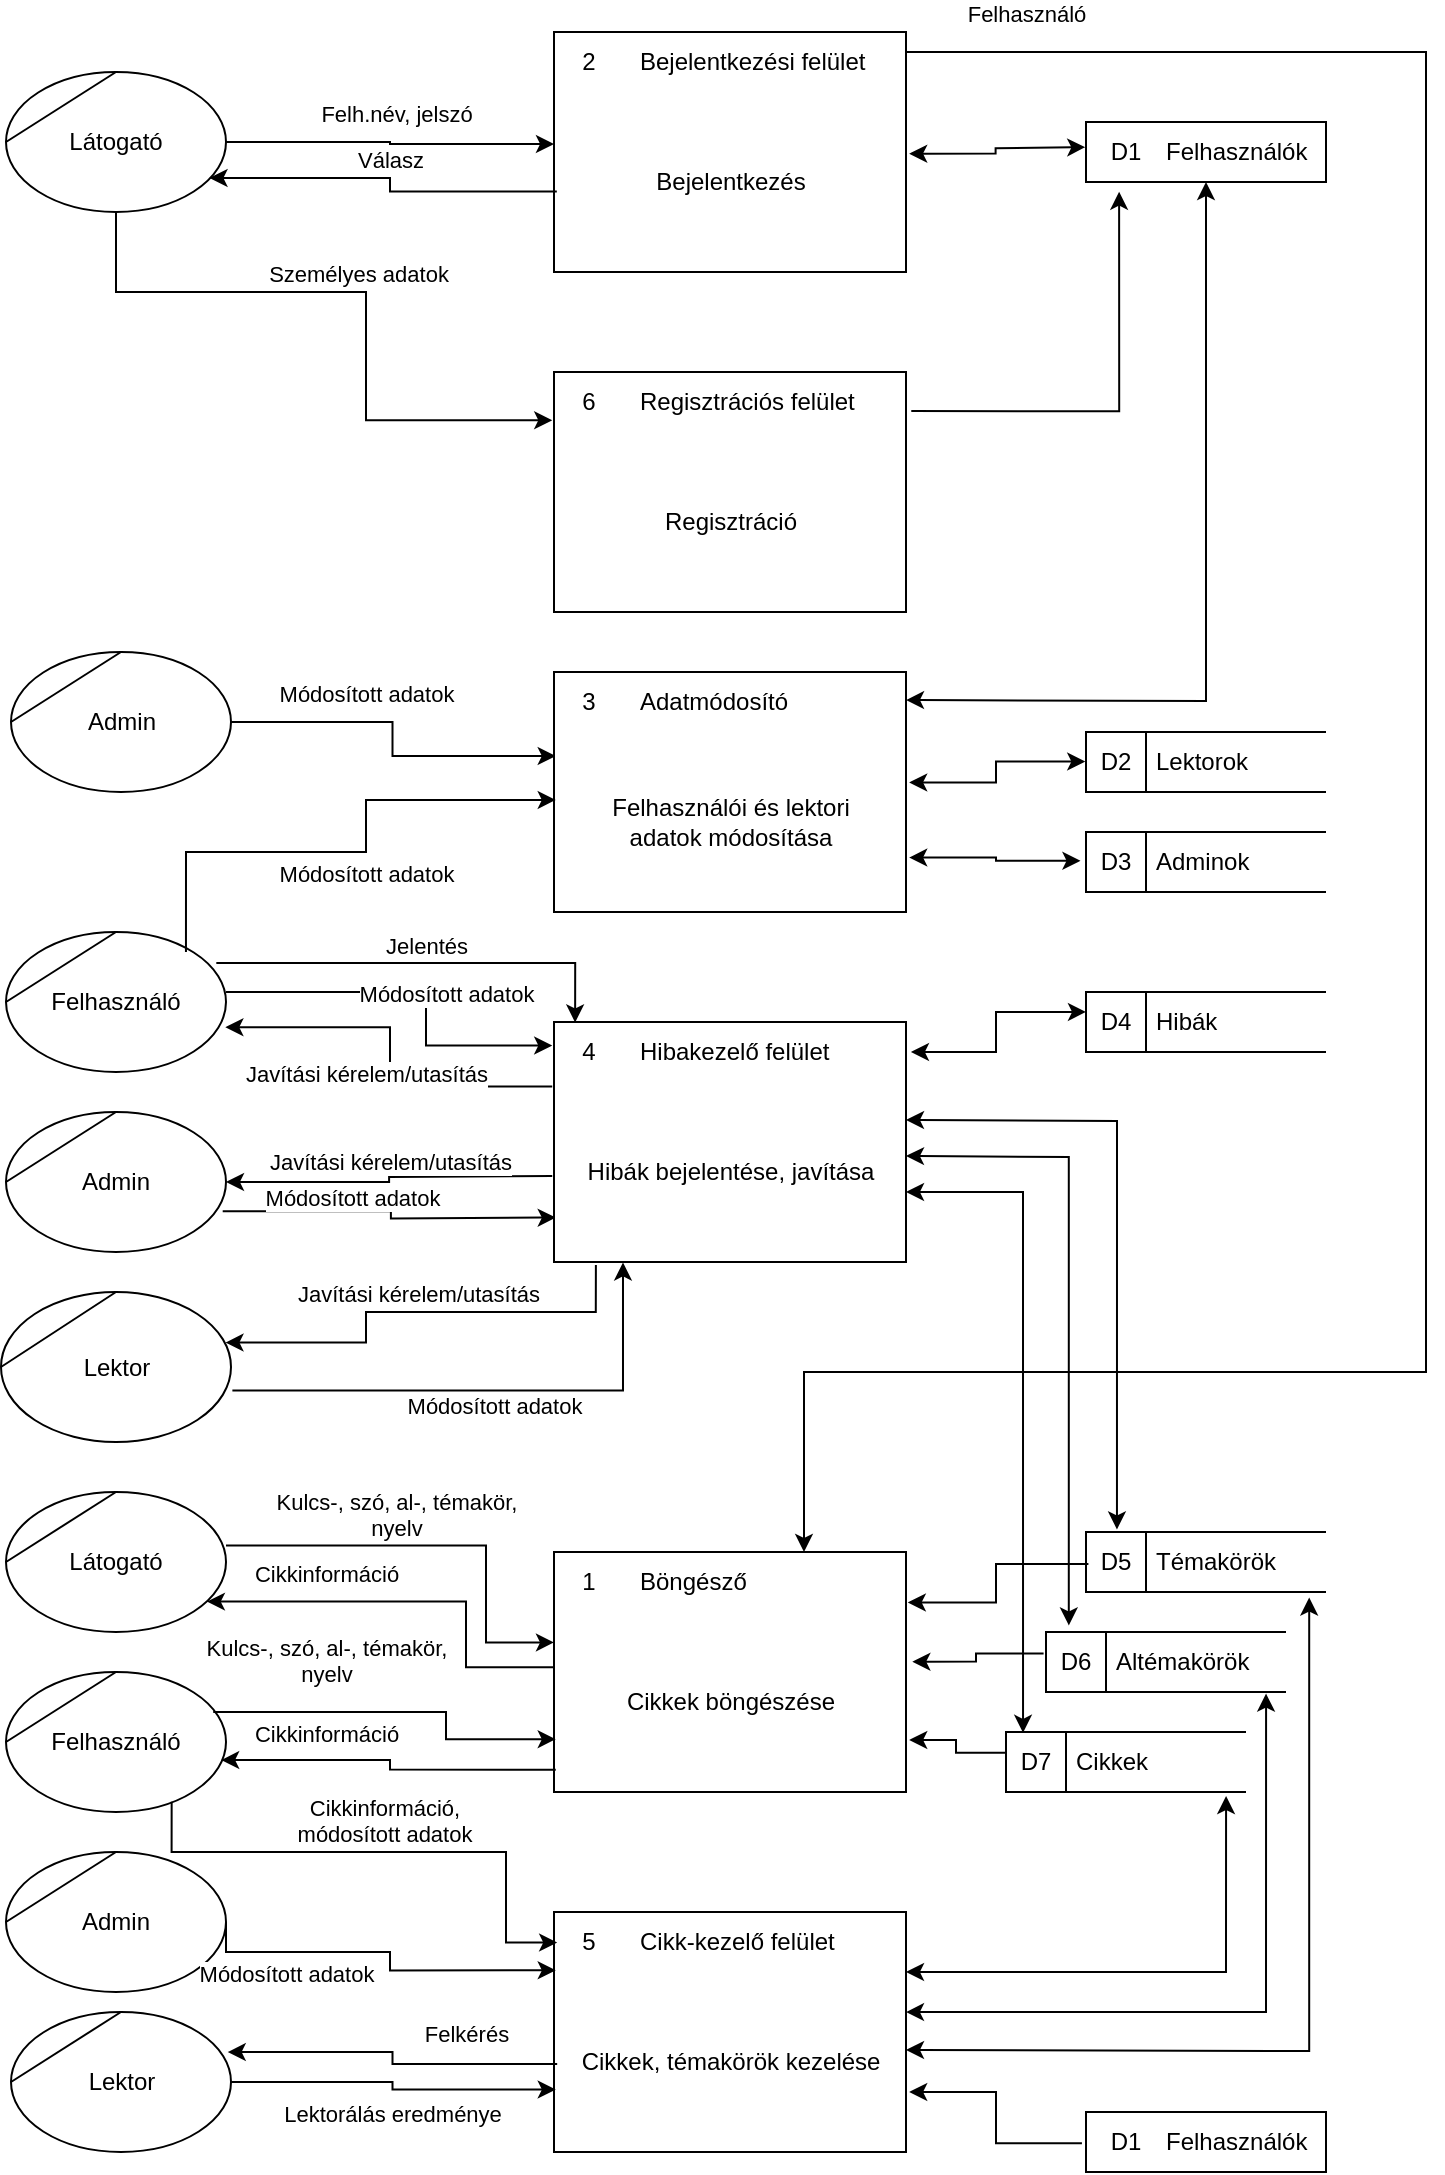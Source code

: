 <mxfile version="20.8.20" type="device"><diagram name="Page-1" id="jzvVOoYqFO0g2pfNJ2Cv"><mxGraphModel dx="1235" dy="669" grid="1" gridSize="10" guides="1" tooltips="1" connect="1" arrows="1" fold="1" page="1" pageScale="1" pageWidth="827" pageHeight="1169" math="0" shadow="0"><root><mxCell id="0"/><mxCell id="1" parent="0"/><mxCell id="0xVu2F42CmtTnbVJ7FAn-28" value="Bejelentkezés" style="html=1;dashed=0;whitespace=wrap;shape=mxgraph.dfd.process;align=center;container=1;collapsible=0;spacingTop=30;" parent="1" vertex="1"><mxGeometry x="334" y="40" width="176" height="120" as="geometry"/></mxCell><mxCell id="0xVu2F42CmtTnbVJ7FAn-29" value="2" style="text;html=1;strokeColor=none;fillColor=none;align=center;verticalAlign=middle;whiteSpace=wrap;rounded=0;movable=0;resizable=0;rotatable=0;cloneable=0;deletable=0;connectable=0;allowArrows=0;pointerEvents=1;" parent="0xVu2F42CmtTnbVJ7FAn-28" vertex="1"><mxGeometry width="35" height="30" as="geometry"/></mxCell><mxCell id="0xVu2F42CmtTnbVJ7FAn-30" value="Bejelentkezési felület" style="text;html=1;strokeColor=none;fillColor=none;align=left;verticalAlign=middle;whiteSpace=wrap;rounded=0;movable=0;resizable=0;connectable=0;allowArrows=0;rotatable=0;cloneable=0;deletable=0;spacingLeft=6;autosize=1;resizeWidth=0;" parent="0xVu2F42CmtTnbVJ7FAn-28" vertex="1"><mxGeometry x="35" width="140" height="30" as="geometry"/></mxCell><mxCell id="0xVu2F42CmtTnbVJ7FAn-31" value="Felh.név, jelszó" style="endArrow=classic;html=1;rounded=0;verticalAlign=bottom;edgeStyle=orthogonalEdgeStyle;exitX=1;exitY=0.5;exitDx=0;exitDy=0;entryX=0;entryY=0.467;entryDx=0;entryDy=0;entryPerimeter=0;" parent="1" source="0xVu2F42CmtTnbVJ7FAn-78" target="0xVu2F42CmtTnbVJ7FAn-28" edge="1"><mxGeometry x="0.054" y="6" width="50" height="50" relative="1" as="geometry"><mxPoint x="200" y="89.5" as="sourcePoint"/><mxPoint x="320" y="89.5" as="targetPoint"/><mxPoint x="-1" as="offset"/></mxGeometry></mxCell><mxCell id="0xVu2F42CmtTnbVJ7FAn-32" value="Kulcs-, szó, al-, témakör, &lt;br&gt;nyelv" style="endArrow=classic;html=1;rounded=0;verticalAlign=bottom;edgeStyle=orthogonalEdgeStyle;entryX=0;entryY=0.377;entryDx=0;entryDy=0;entryPerimeter=0;exitX=1;exitY=0.383;exitDx=0;exitDy=0;exitPerimeter=0;" parent="1" source="0xVu2F42CmtTnbVJ7FAn-64" target="0xVu2F42CmtTnbVJ7FAn-61" edge="1"><mxGeometry x="-0.228" y="-3" width="50" height="50" relative="1" as="geometry"><mxPoint x="190" y="814.5" as="sourcePoint"/><mxPoint x="310" y="814.5" as="targetPoint"/><Array as="points"><mxPoint x="300" y="797"/><mxPoint x="300" y="845"/></Array><mxPoint x="3" y="-3" as="offset"/></mxGeometry></mxCell><mxCell id="0xVu2F42CmtTnbVJ7FAn-33" value="Cikkinformáció" style="endArrow=classic;html=1;rounded=0;verticalAlign=bottom;entryX=0.913;entryY=0.783;entryDx=0;entryDy=0;edgeStyle=orthogonalEdgeStyle;exitX=0.005;exitY=0.48;exitDx=0;exitDy=0;exitPerimeter=0;entryPerimeter=0;" parent="1" source="0xVu2F42CmtTnbVJ7FAn-61" target="0xVu2F42CmtTnbVJ7FAn-64" edge="1"><mxGeometry x="0.425" y="-5" width="50" height="50" relative="1" as="geometry"><mxPoint x="320" y="890" as="sourcePoint"/><mxPoint x="200" y="890" as="targetPoint"/><Array as="points"><mxPoint x="290" y="858"/><mxPoint x="290" y="825"/></Array><mxPoint as="offset"/></mxGeometry></mxCell><mxCell id="0xVu2F42CmtTnbVJ7FAn-43" value="Módosított adatok" style="endArrow=classic;html=1;rounded=0;verticalAlign=bottom;edgeStyle=orthogonalEdgeStyle;exitX=1;exitY=0.5;exitDx=0;exitDy=0;entryX=0.005;entryY=0.35;entryDx=0;entryDy=0;entryPerimeter=0;" parent="1" source="0xVu2F42CmtTnbVJ7FAn-93" target="0xVu2F42CmtTnbVJ7FAn-85" edge="1"><mxGeometry x="-0.247" y="5" width="50" height="50" relative="1" as="geometry"><mxPoint x="200" y="399.5" as="sourcePoint"/><mxPoint x="320" y="399.5" as="targetPoint"/><mxPoint as="offset"/></mxGeometry></mxCell><mxCell id="0xVu2F42CmtTnbVJ7FAn-50" value="Cikkek, témakörök kezelése" style="html=1;dashed=0;whitespace=wrap;shape=mxgraph.dfd.process;align=center;container=1;collapsible=0;spacingTop=30;" parent="1" vertex="1"><mxGeometry x="334" y="980" width="176" height="120" as="geometry"/></mxCell><mxCell id="0xVu2F42CmtTnbVJ7FAn-51" value="5" style="text;html=1;strokeColor=none;fillColor=none;align=center;verticalAlign=middle;whiteSpace=wrap;rounded=0;movable=0;resizable=0;rotatable=0;cloneable=0;deletable=0;connectable=0;allowArrows=0;pointerEvents=1;" parent="0xVu2F42CmtTnbVJ7FAn-50" vertex="1"><mxGeometry width="35" height="30" as="geometry"/></mxCell><mxCell id="0xVu2F42CmtTnbVJ7FAn-52" value="Cikk-kezelő felület" style="text;html=1;strokeColor=none;fillColor=none;align=left;verticalAlign=middle;whiteSpace=wrap;rounded=0;movable=0;resizable=0;connectable=0;allowArrows=0;rotatable=0;cloneable=0;deletable=0;spacingLeft=6;autosize=1;resizeWidth=0;" parent="0xVu2F42CmtTnbVJ7FAn-50" vertex="1"><mxGeometry x="35" width="120" height="30" as="geometry"/></mxCell><mxCell id="0xVu2F42CmtTnbVJ7FAn-53" value="Jelentés" style="endArrow=classic;html=1;rounded=0;verticalAlign=bottom;exitX=0.956;exitY=0.222;exitDx=0;exitDy=0;edgeStyle=orthogonalEdgeStyle;entryX=0.06;entryY=0.002;entryDx=0;entryDy=0;entryPerimeter=0;exitPerimeter=0;" parent="1" source="0xVu2F42CmtTnbVJ7FAn-100" target="aw3XUboLDn4SOBEgIjJM-1" edge="1"><mxGeometry width="50" height="50" relative="1" as="geometry"><mxPoint x="190" y="554.5" as="sourcePoint"/><mxPoint x="331.536" y="554.4" as="targetPoint"/></mxGeometry></mxCell><mxCell id="0xVu2F42CmtTnbVJ7FAn-57" value="Lektorálás eredménye" style="endArrow=classic;html=1;rounded=0;verticalAlign=bottom;edgeStyle=orthogonalEdgeStyle;entryX=0.005;entryY=0.74;entryDx=0;entryDy=0;entryPerimeter=0;exitX=1;exitY=0.5;exitDx=0;exitDy=0;" parent="1" source="0xVu2F42CmtTnbVJ7FAn-126" target="0xVu2F42CmtTnbVJ7FAn-50" edge="1"><mxGeometry x="0.018" y="-21" width="50" height="50" relative="1" as="geometry"><mxPoint x="170.775" y="1034.8" as="sourcePoint"/><mxPoint x="310" y="1090" as="targetPoint"/><mxPoint as="offset"/></mxGeometry></mxCell><mxCell id="0xVu2F42CmtTnbVJ7FAn-58" value="Felkérés" style="endArrow=classic;html=1;rounded=0;verticalAlign=bottom;entryX=0.985;entryY=0.286;entryDx=0;entryDy=0;exitX=0.009;exitY=0.633;exitDx=0;exitDy=0;exitPerimeter=0;edgeStyle=orthogonalEdgeStyle;entryPerimeter=0;" parent="1" source="0xVu2F42CmtTnbVJ7FAn-50" target="0xVu2F42CmtTnbVJ7FAn-126" edge="1"><mxGeometry x="-0.466" y="-6" width="50" height="50" relative="1" as="geometry"><mxPoint x="310" y="1054.5" as="sourcePoint"/><mxPoint x="172.5" y="1025" as="targetPoint"/><mxPoint as="offset"/></mxGeometry></mxCell><mxCell id="0xVu2F42CmtTnbVJ7FAn-61" value="Cikkek böngészése" style="html=1;dashed=0;whitespace=wrap;shape=mxgraph.dfd.process2;align=center;container=1;collapsible=0;spacingTop=30;" parent="1" vertex="1"><mxGeometry x="334" y="800" width="176" height="120" as="geometry"/></mxCell><mxCell id="0xVu2F42CmtTnbVJ7FAn-62" value="1" style="text;html=1;strokeColor=none;fillColor=none;align=center;verticalAlign=middle;whiteSpace=wrap;rounded=0;connectable=0;allowArrows=0;editable=1;movable=0;resizable=0;rotatable=0;deletable=0;locked=0;cloneable=0;" parent="0xVu2F42CmtTnbVJ7FAn-61" vertex="1"><mxGeometry width="35" height="30" as="geometry"/></mxCell><mxCell id="0xVu2F42CmtTnbVJ7FAn-63" value="Böngésző&amp;nbsp;" style="text;strokeColor=none;fillColor=none;align=left;verticalAlign=middle;whiteSpace=wrap;rounded=0;autosize=1;connectable=0;allowArrows=0;movable=0;resizable=0;rotatable=0;deletable=0;cloneable=0;spacingLeft=6;fontStyle=0;html=1;" parent="0xVu2F42CmtTnbVJ7FAn-61" vertex="1"><mxGeometry x="35" width="80" height="30" as="geometry"/></mxCell><mxCell id="0xVu2F42CmtTnbVJ7FAn-64" value="Látogató" style="shape=stencil(tZRtjoMgEIZPw98GJR6gYXfvQe10nZQCAbYft99RNKlW7GajiTGZeeXhnZGBCRka5YCVvGHig5VlwTm9Kb5NYhUc1DElr8qjOmhISojenuGGx9gz0DTgMbaq+GR8T9+0j5C1NYYgaE0YKU86wRQaWsvvCdZv/xhFjvgXiOB7kynLyq+/Y3fVNuBiI79j7OB+db/rgceOi61+3Grg4v9YISmTO9xCHlR9/vb2xxxnzYDW6AK8OfLTeZzO66ynzM5CnqyHBUsn1DqN9UITnWoH/kUY5Iu9PtVUzRY1jx4IGk22K9UioSs+44+uvFxl3bKX1nTZdE12iV8=);whiteSpace=wrap;html=1;" parent="1" vertex="1"><mxGeometry x="60" y="770" width="110" height="70" as="geometry"/></mxCell><mxCell id="0xVu2F42CmtTnbVJ7FAn-65" value="Felhasználó" style="shape=stencil(tZRtjoMgEIZPw98GJR6gYXfvQe10nZQCAbYft99RNKlW7GajiTGZeeXhnZGBCRka5YCVvGHig5VlwTm9Kb5NYhUc1DElr8qjOmhISojenuGGx9gz0DTgMbaq+GR8T9+0j5C1NYYgaE0YKU86wRQaWsvvCdZv/xhFjvgXiOB7kynLyq+/Y3fVNuBiI79j7OB+db/rgceOi61+3Grg4v9YISmTO9xCHlR9/vb2xxxnzYDW6AK8OfLTeZzO66ynzM5CnqyHBUsn1DqN9UITnWoH/kUY5Iu9PtVUzRY1jx4IGk22K9UioSs+44+uvFxl3bKX1nTZdE12iV8=);whiteSpace=wrap;html=1;" parent="1" vertex="1"><mxGeometry x="60" y="860" width="110" height="70" as="geometry"/></mxCell><mxCell id="0xVu2F42CmtTnbVJ7FAn-78" value="Látogató" style="shape=stencil(tZRtjoMgEIZPw98GJR6gYXfvQe10nZQCAbYft99RNKlW7GajiTGZeeXhnZGBCRka5YCVvGHig5VlwTm9Kb5NYhUc1DElr8qjOmhISojenuGGx9gz0DTgMbaq+GR8T9+0j5C1NYYgaE0YKU86wRQaWsvvCdZv/xhFjvgXiOB7kynLyq+/Y3fVNuBiI79j7OB+db/rgceOi61+3Grg4v9YISmTO9xCHlR9/vb2xxxnzYDW6AK8OfLTeZzO66ynzM5CnqyHBUsn1DqN9UITnWoH/kUY5Iu9PtVUzRY1jx4IGk22K9UioSs+44+uvFxl3bKX1nTZdE12iV8=);whiteSpace=wrap;html=1;" parent="1" vertex="1"><mxGeometry x="60" y="60" width="110" height="70" as="geometry"/></mxCell><mxCell id="0xVu2F42CmtTnbVJ7FAn-85" value="Felhasználói és lektori&lt;br style=&quot;border-color: var(--border-color);&quot;&gt;adatok módosítása" style="html=1;dashed=0;whitespace=wrap;shape=mxgraph.dfd.process2;align=center;container=1;collapsible=0;spacingTop=30;" parent="1" vertex="1"><mxGeometry x="334" y="360" width="176" height="120" as="geometry"/></mxCell><mxCell id="0xVu2F42CmtTnbVJ7FAn-86" value="3" style="text;html=1;strokeColor=none;fillColor=none;align=center;verticalAlign=middle;whiteSpace=wrap;rounded=0;connectable=0;allowArrows=0;editable=1;movable=0;resizable=0;rotatable=0;deletable=0;locked=0;cloneable=0;" parent="0xVu2F42CmtTnbVJ7FAn-85" vertex="1"><mxGeometry width="35" height="30" as="geometry"/></mxCell><mxCell id="0xVu2F42CmtTnbVJ7FAn-87" value="Adatmódosító&amp;nbsp;" style="text;strokeColor=none;fillColor=none;align=left;verticalAlign=middle;whiteSpace=wrap;rounded=0;autosize=1;connectable=0;allowArrows=0;movable=0;resizable=0;rotatable=0;deletable=0;cloneable=0;spacingLeft=6;fontStyle=0;html=1;" parent="0xVu2F42CmtTnbVJ7FAn-85" vertex="1"><mxGeometry x="35" width="100" height="30" as="geometry"/></mxCell><mxCell id="0xVu2F42CmtTnbVJ7FAn-93" value="Admin" style="shape=stencil(tZRtjoMgEIZPw98GJR6gYXfvQe10nZQCAbYft99RNKlW7GajiTGZeeXhnZGBCRka5YCVvGHig5VlwTm9Kb5NYhUc1DElr8qjOmhISojenuGGx9gz0DTgMbaq+GR8T9+0j5C1NYYgaE0YKU86wRQaWsvvCdZv/xhFjvgXiOB7kynLyq+/Y3fVNuBiI79j7OB+db/rgceOi61+3Grg4v9YISmTO9xCHlR9/vb2xxxnzYDW6AK8OfLTeZzO66ynzM5CnqyHBUsn1DqN9UITnWoH/kUY5Iu9PtVUzRY1jx4IGk22K9UioSs+44+uvFxl3bKX1nTZdE12iV8=);whiteSpace=wrap;html=1;" parent="1" vertex="1"><mxGeometry x="62.5" y="350" width="110" height="70" as="geometry"/></mxCell><mxCell id="0xVu2F42CmtTnbVJ7FAn-98" value="Hibák" style="html=1;dashed=0;whitespace=wrap;shape=mxgraph.dfd.dataStoreID;align=left;spacingLeft=33;container=1;collapsible=0;autosize=0;" parent="1" vertex="1"><mxGeometry x="600" y="520" width="120" height="30" as="geometry"/></mxCell><mxCell id="0xVu2F42CmtTnbVJ7FAn-99" value="D4" style="text;html=1;strokeColor=none;fillColor=none;align=center;verticalAlign=middle;whiteSpace=wrap;rounded=0;movable=0;resizable=0;rotatable=0;cloneable=0;deletable=0;allowArrows=0;connectable=0;" parent="0xVu2F42CmtTnbVJ7FAn-98" vertex="1"><mxGeometry width="30" height="30" as="geometry"/></mxCell><mxCell id="0xVu2F42CmtTnbVJ7FAn-100" value="Felhasználó" style="shape=stencil(tZRtjoMgEIZPw98GJR6gYXfvQe10nZQCAbYft99RNKlW7GajiTGZeeXhnZGBCRka5YCVvGHig5VlwTm9Kb5NYhUc1DElr8qjOmhISojenuGGx9gz0DTgMbaq+GR8T9+0j5C1NYYgaE0YKU86wRQaWsvvCdZv/xhFjvgXiOB7kynLyq+/Y3fVNuBiI79j7OB+db/rgceOi61+3Grg4v9YISmTO9xCHlR9/vb2xxxnzYDW6AK8OfLTeZzO66ynzM5CnqyHBUsn1DqN9UITnWoH/kUY5Iu9PtVUzRY1jx4IGk22K9UioSs+44+uvFxl3bKX1nTZdE12iV8=);whiteSpace=wrap;html=1;" parent="1" vertex="1"><mxGeometry x="60" y="490" width="110" height="70" as="geometry"/></mxCell><mxCell id="0xVu2F42CmtTnbVJ7FAn-101" value="Admin" style="shape=stencil(tZRtjoMgEIZPw98GJR6gYXfvQe10nZQCAbYft99RNKlW7GajiTGZeeXhnZGBCRka5YCVvGHig5VlwTm9Kb5NYhUc1DElr8qjOmhISojenuGGx9gz0DTgMbaq+GR8T9+0j5C1NYYgaE0YKU86wRQaWsvvCdZv/xhFjvgXiOB7kynLyq+/Y3fVNuBiI79j7OB+db/rgceOi61+3Grg4v9YISmTO9xCHlR9/vb2xxxnzYDW6AK8OfLTeZzO66ynzM5CnqyHBUsn1DqN9UITnWoH/kUY5Iu9PtVUzRY1jx4IGk22K9UioSs+44+uvFxl3bKX1nTZdE12iV8=);whiteSpace=wrap;html=1;" parent="1" vertex="1"><mxGeometry x="60" y="580" width="110" height="70" as="geometry"/></mxCell><mxCell id="0xVu2F42CmtTnbVJ7FAn-102" value="Cikkinformáció,&lt;br&gt;módosított adatok" style="endArrow=classic;html=1;rounded=0;verticalAlign=bottom;exitX=0.753;exitY=0.926;exitDx=0;exitDy=0;exitPerimeter=0;entryX=0.009;entryY=0.127;entryDx=0;entryDy=0;entryPerimeter=0;edgeStyle=orthogonalEdgeStyle;" parent="1" source="0xVu2F42CmtTnbVJ7FAn-65" target="0xVu2F42CmtTnbVJ7FAn-50" edge="1"><mxGeometry width="50" height="50" relative="1" as="geometry"><mxPoint x="160" y="970" as="sourcePoint"/><mxPoint x="280" y="970" as="targetPoint"/><Array as="points"><mxPoint x="143" y="950"/><mxPoint x="310" y="950"/><mxPoint x="310" y="995"/></Array></mxGeometry></mxCell><mxCell id="0xVu2F42CmtTnbVJ7FAn-104" value="Kulcs-, szó, al-, témakör,&lt;br style=&quot;border-color: var(--border-color);&quot;&gt;nyelv" style="endArrow=classic;html=1;rounded=0;verticalAlign=bottom;edgeStyle=orthogonalEdgeStyle;exitX=0.942;exitY=0.286;exitDx=0;exitDy=0;exitPerimeter=0;entryX=0.005;entryY=0.78;entryDx=0;entryDy=0;entryPerimeter=0;" parent="1" source="0xVu2F42CmtTnbVJ7FAn-65" target="0xVu2F42CmtTnbVJ7FAn-61" edge="1"><mxGeometry x="-0.39" y="10" width="50" height="50" relative="1" as="geometry"><mxPoint x="200" y="894.5" as="sourcePoint"/><mxPoint x="320" y="894.5" as="targetPoint"/><Array as="points"><mxPoint x="280" y="880"/><mxPoint x="280" y="894"/></Array><mxPoint as="offset"/></mxGeometry></mxCell><mxCell id="0xVu2F42CmtTnbVJ7FAn-105" value="Cikkinformáció" style="endArrow=classic;html=1;rounded=0;verticalAlign=bottom;entryX=0.978;entryY=0.629;entryDx=0;entryDy=0;entryPerimeter=0;exitX=0.005;exitY=0.907;exitDx=0;exitDy=0;exitPerimeter=0;edgeStyle=orthogonalEdgeStyle;" parent="1" source="0xVu2F42CmtTnbVJ7FAn-61" target="0xVu2F42CmtTnbVJ7FAn-65" edge="1"><mxGeometry x="0.391" y="-4" width="50" height="50" relative="1" as="geometry"><mxPoint x="330" y="910" as="sourcePoint"/><mxPoint x="430" y="910" as="targetPoint"/><mxPoint as="offset"/></mxGeometry></mxCell><mxCell id="0xVu2F42CmtTnbVJ7FAn-109" value="Módosított adatok" style="endArrow=classic;html=1;rounded=0;verticalAlign=bottom;edgeStyle=orthogonalEdgeStyle;entryX=0.005;entryY=0.533;entryDx=0;entryDy=0;entryPerimeter=0;exitX=0.818;exitY=0.143;exitDx=0;exitDy=0;exitPerimeter=0;" parent="1" source="0xVu2F42CmtTnbVJ7FAn-100" target="0xVu2F42CmtTnbVJ7FAn-85" edge="1"><mxGeometry x="0.073" y="-20" width="50" height="50" relative="1" as="geometry"><mxPoint x="170" y="460" as="sourcePoint"/><mxPoint x="290" y="460" as="targetPoint"/><Array as="points"><mxPoint x="150" y="450"/><mxPoint x="240" y="450"/><mxPoint x="240" y="424"/></Array><mxPoint x="-20" y="20" as="offset"/></mxGeometry></mxCell><mxCell id="0xVu2F42CmtTnbVJ7FAn-115" value="" style="endArrow=classic;startArrow=classic;html=1;rounded=0;verticalAlign=bottom;edgeStyle=orthogonalEdgeStyle;exitX=1.009;exitY=0.507;exitDx=0;exitDy=0;exitPerimeter=0;entryX=-0.003;entryY=0.42;entryDx=0;entryDy=0;entryPerimeter=0;" parent="1" source="0xVu2F42CmtTnbVJ7FAn-28" edge="1"><mxGeometry width="50" height="50" relative="1" as="geometry"><mxPoint x="510" y="50" as="sourcePoint"/><mxPoint x="599.64" y="97.6" as="targetPoint"/></mxGeometry></mxCell><mxCell id="0xVu2F42CmtTnbVJ7FAn-116" value="" style="endArrow=classic;startArrow=classic;html=1;rounded=0;verticalAlign=bottom;edgeStyle=orthogonalEdgeStyle;" parent="1" edge="1" target="pTpe7Yoew8nTrOXJ9f8U-1"><mxGeometry width="50" height="50" relative="1" as="geometry"><mxPoint x="510" y="374.01" as="sourcePoint"/><mxPoint x="584.76" y="210" as="targetPoint"/></mxGeometry></mxCell><mxCell id="0xVu2F42CmtTnbVJ7FAn-118" value="Adminok" style="html=1;dashed=0;whitespace=wrap;shape=mxgraph.dfd.dataStoreID;align=left;spacingLeft=33;container=1;collapsible=0;autosize=0;" parent="1" vertex="1"><mxGeometry x="600" y="440" width="120" height="30" as="geometry"/></mxCell><mxCell id="0xVu2F42CmtTnbVJ7FAn-119" value="D3" style="text;html=1;strokeColor=none;fillColor=none;align=center;verticalAlign=middle;whiteSpace=wrap;rounded=0;movable=0;resizable=0;rotatable=0;cloneable=0;deletable=0;allowArrows=0;connectable=0;" parent="0xVu2F42CmtTnbVJ7FAn-118" vertex="1"><mxGeometry width="30" height="30" as="geometry"/></mxCell><mxCell id="0xVu2F42CmtTnbVJ7FAn-120" value="" style="endArrow=classic;startArrow=classic;html=1;rounded=0;verticalAlign=bottom;edgeStyle=orthogonalEdgeStyle;entryX=-0.023;entryY=0.48;entryDx=0;entryDy=0;entryPerimeter=0;exitX=1.009;exitY=0.773;exitDx=0;exitDy=0;exitPerimeter=0;" parent="1" source="0xVu2F42CmtTnbVJ7FAn-85" target="0xVu2F42CmtTnbVJ7FAn-118" edge="1"><mxGeometry y="10" width="50" height="50" relative="1" as="geometry"><mxPoint x="510" y="490" as="sourcePoint"/><mxPoint x="630" y="490" as="targetPoint"/><mxPoint as="offset"/></mxGeometry></mxCell><mxCell id="0xVu2F42CmtTnbVJ7FAn-123" value="" style="endArrow=classic;startArrow=classic;html=1;rounded=0;verticalAlign=bottom;edgeStyle=orthogonalEdgeStyle;exitX=1.014;exitY=0.125;exitDx=0;exitDy=0;exitPerimeter=0;entryX=0;entryY=0.333;entryDx=0;entryDy=0;entryPerimeter=0;" parent="1" source="aw3XUboLDn4SOBEgIjJM-1" target="0xVu2F42CmtTnbVJ7FAn-98" edge="1"><mxGeometry width="50" height="50" relative="1" as="geometry"><mxPoint x="512.464" y="596.04" as="sourcePoint"/><mxPoint x="660" y="550" as="targetPoint"/></mxGeometry></mxCell><mxCell id="0xVu2F42CmtTnbVJ7FAn-126" value="Lektor" style="shape=stencil(tZRtjoMgEIZPw98GJR6gYXfvQe10nZQCAbYft99RNKlW7GajiTGZeeXhnZGBCRka5YCVvGHig5VlwTm9Kb5NYhUc1DElr8qjOmhISojenuGGx9gz0DTgMbaq+GR8T9+0j5C1NYYgaE0YKU86wRQaWsvvCdZv/xhFjvgXiOB7kynLyq+/Y3fVNuBiI79j7OB+db/rgceOi61+3Grg4v9YISmTO9xCHlR9/vb2xxxnzYDW6AK8OfLTeZzO66ynzM5CnqyHBUsn1DqN9UITnWoH/kUY5Iu9PtVUzRY1jx4IGk22K9UioSs+44+uvFxl3bKX1nTZdE12iV8=);whiteSpace=wrap;html=1;" parent="1" vertex="1"><mxGeometry x="62.5" y="1030" width="110" height="70" as="geometry"/></mxCell><mxCell id="0xVu2F42CmtTnbVJ7FAn-127" value="Lektorok" style="html=1;dashed=0;whitespace=wrap;shape=mxgraph.dfd.dataStoreID;align=left;spacingLeft=33;container=1;collapsible=0;autosize=0;" parent="1" vertex="1"><mxGeometry x="600" y="390" width="120" height="30" as="geometry"/></mxCell><mxCell id="0xVu2F42CmtTnbVJ7FAn-128" value="D2" style="text;html=1;strokeColor=none;fillColor=none;align=center;verticalAlign=middle;whiteSpace=wrap;rounded=0;movable=0;resizable=0;rotatable=0;cloneable=0;deletable=0;allowArrows=0;connectable=0;" parent="0xVu2F42CmtTnbVJ7FAn-127" vertex="1"><mxGeometry width="30" height="30" as="geometry"/></mxCell><mxCell id="0xVu2F42CmtTnbVJ7FAn-129" value="" style="endArrow=classic;startArrow=classic;html=1;rounded=0;verticalAlign=bottom;exitX=1.009;exitY=0.46;exitDx=0;exitDy=0;exitPerimeter=0;entryX=-0.003;entryY=0.493;entryDx=0;entryDy=0;entryPerimeter=0;edgeStyle=orthogonalEdgeStyle;" parent="1" source="0xVu2F42CmtTnbVJ7FAn-85" target="0xVu2F42CmtTnbVJ7FAn-127" edge="1"><mxGeometry x="0.333" y="10" width="50" height="50" relative="1" as="geometry"><mxPoint x="590" y="350" as="sourcePoint"/><mxPoint x="710" y="350" as="targetPoint"/><mxPoint as="offset"/></mxGeometry></mxCell><mxCell id="0xVu2F42CmtTnbVJ7FAn-130" value="Javítási kérelem/utasítás" style="endArrow=classic;html=1;rounded=0;verticalAlign=bottom;entryX=1;entryY=0.5;entryDx=0;entryDy=0;exitX=-0.005;exitY=0.6;exitDx=0;exitDy=0;exitPerimeter=0;edgeStyle=orthogonalEdgeStyle;" parent="1" target="0xVu2F42CmtTnbVJ7FAn-101" edge="1"><mxGeometry width="50" height="50" relative="1" as="geometry"><mxPoint x="333.12" y="612" as="sourcePoint"/><mxPoint x="334" y="680" as="targetPoint"/></mxGeometry></mxCell><mxCell id="0xVu2F42CmtTnbVJ7FAn-131" value="Módosított adatok" style="endArrow=classic;html=1;rounded=0;verticalAlign=bottom;exitX=0.985;exitY=0.709;exitDx=0;exitDy=0;exitPerimeter=0;entryX=0.005;entryY=0.773;entryDx=0;entryDy=0;entryPerimeter=0;edgeStyle=orthogonalEdgeStyle;" parent="1" source="0xVu2F42CmtTnbVJ7FAn-101" edge="1"><mxGeometry x="0.023" y="-17" width="50" height="50" relative="1" as="geometry"><mxPoint x="200" y="640" as="sourcePoint"/><mxPoint x="334.88" y="632.76" as="targetPoint"/><mxPoint x="-2" as="offset"/></mxGeometry></mxCell><mxCell id="0xVu2F42CmtTnbVJ7FAn-132" value="Témakörök" style="html=1;dashed=0;whitespace=wrap;shape=mxgraph.dfd.dataStoreID;align=left;spacingLeft=33;container=1;collapsible=0;autosize=0;" parent="1" vertex="1"><mxGeometry x="600" y="790" width="120" height="30" as="geometry"/></mxCell><mxCell id="0xVu2F42CmtTnbVJ7FAn-133" value="D5" style="text;html=1;strokeColor=none;fillColor=none;align=center;verticalAlign=middle;whiteSpace=wrap;rounded=0;movable=0;resizable=0;rotatable=0;cloneable=0;deletable=0;allowArrows=0;connectable=0;" parent="0xVu2F42CmtTnbVJ7FAn-132" vertex="1"><mxGeometry width="30" height="30" as="geometry"/></mxCell><mxCell id="0xVu2F42CmtTnbVJ7FAn-134" value="Altémakörök" style="html=1;dashed=0;whitespace=wrap;shape=mxgraph.dfd.dataStoreID;align=left;spacingLeft=33;container=1;collapsible=0;autosize=0;" parent="1" vertex="1"><mxGeometry x="580" y="840" width="120" height="30" as="geometry"/></mxCell><mxCell id="0xVu2F42CmtTnbVJ7FAn-135" value="D6" style="text;html=1;strokeColor=none;fillColor=none;align=center;verticalAlign=middle;whiteSpace=wrap;rounded=0;movable=0;resizable=0;rotatable=0;cloneable=0;deletable=0;allowArrows=0;connectable=0;" parent="0xVu2F42CmtTnbVJ7FAn-134" vertex="1"><mxGeometry width="30" height="30" as="geometry"/></mxCell><mxCell id="0xVu2F42CmtTnbVJ7FAn-136" value="Cikkek" style="html=1;dashed=0;whitespace=wrap;shape=mxgraph.dfd.dataStoreID;align=left;spacingLeft=33;container=1;collapsible=0;autosize=0;" parent="1" vertex="1"><mxGeometry x="560" y="890" width="120" height="30" as="geometry"/></mxCell><mxCell id="0xVu2F42CmtTnbVJ7FAn-137" value="D7" style="text;html=1;strokeColor=none;fillColor=none;align=center;verticalAlign=middle;whiteSpace=wrap;rounded=0;movable=0;resizable=0;rotatable=0;cloneable=0;deletable=0;allowArrows=0;connectable=0;" parent="0xVu2F42CmtTnbVJ7FAn-136" vertex="1"><mxGeometry width="30" height="30" as="geometry"/></mxCell><mxCell id="0xVu2F42CmtTnbVJ7FAn-138" value="" style="endArrow=classic;html=1;rounded=0;verticalAlign=bottom;edgeStyle=orthogonalEdgeStyle;entryX=1.018;entryY=0.457;entryDx=0;entryDy=0;entryPerimeter=0;exitX=-0.01;exitY=0.36;exitDx=0;exitDy=0;exitPerimeter=0;" parent="1" source="0xVu2F42CmtTnbVJ7FAn-134" target="0xVu2F42CmtTnbVJ7FAn-61" edge="1"><mxGeometry width="50" height="50" relative="1" as="geometry"><mxPoint x="550" y="940" as="sourcePoint"/><mxPoint x="670" y="940" as="targetPoint"/></mxGeometry></mxCell><mxCell id="0xVu2F42CmtTnbVJ7FAn-139" value="" style="endArrow=classic;html=1;rounded=0;verticalAlign=bottom;edgeStyle=orthogonalEdgeStyle;entryX=1.005;entryY=0.21;entryDx=0;entryDy=0;entryPerimeter=0;exitX=0.01;exitY=0.533;exitDx=0;exitDy=0;exitPerimeter=0;" parent="1" source="0xVu2F42CmtTnbVJ7FAn-132" target="0xVu2F42CmtTnbVJ7FAn-61" edge="1"><mxGeometry width="50" height="50" relative="1" as="geometry"><mxPoint x="560" y="950" as="sourcePoint"/><mxPoint x="680" y="950" as="targetPoint"/></mxGeometry></mxCell><mxCell id="0xVu2F42CmtTnbVJ7FAn-140" value="" style="endArrow=classic;html=1;rounded=0;verticalAlign=bottom;edgeStyle=orthogonalEdgeStyle;entryX=1.009;entryY=0.783;entryDx=0;entryDy=0;entryPerimeter=0;exitX=0.003;exitY=0.347;exitDx=0;exitDy=0;exitPerimeter=0;" parent="1" source="0xVu2F42CmtTnbVJ7FAn-136" target="0xVu2F42CmtTnbVJ7FAn-61" edge="1"><mxGeometry width="50" height="50" relative="1" as="geometry"><mxPoint x="570" y="960" as="sourcePoint"/><mxPoint x="690" y="960" as="targetPoint"/></mxGeometry></mxCell><mxCell id="0xVu2F42CmtTnbVJ7FAn-141" value="" style="endArrow=classic;startArrow=classic;html=1;rounded=0;verticalAlign=bottom;edgeStyle=orthogonalEdgeStyle;entryX=0.93;entryY=1.093;entryDx=0;entryDy=0;entryPerimeter=0;" parent="1" target="0xVu2F42CmtTnbVJ7FAn-132" edge="1"><mxGeometry x="0.833" y="20" width="50" height="50" relative="1" as="geometry"><mxPoint x="510" y="1049" as="sourcePoint"/><mxPoint x="690" y="1024.5" as="targetPoint"/><mxPoint as="offset"/></mxGeometry></mxCell><mxCell id="0xVu2F42CmtTnbVJ7FAn-142" value="" style="endArrow=classic;startArrow=classic;html=1;rounded=0;verticalAlign=bottom;edgeStyle=orthogonalEdgeStyle;entryX=0.917;entryY=1.027;entryDx=0;entryDy=0;entryPerimeter=0;exitX=1;exitY=0.417;exitDx=0;exitDy=0;exitPerimeter=0;" parent="1" source="0xVu2F42CmtTnbVJ7FAn-50" target="0xVu2F42CmtTnbVJ7FAn-134" edge="1"><mxGeometry x="0.833" y="20" width="50" height="50" relative="1" as="geometry"><mxPoint x="580" y="1034.5" as="sourcePoint"/><mxPoint x="700" y="1034.5" as="targetPoint"/><mxPoint as="offset"/></mxGeometry></mxCell><mxCell id="0xVu2F42CmtTnbVJ7FAn-143" value="" style="endArrow=classic;startArrow=classic;html=1;rounded=0;verticalAlign=bottom;edgeStyle=orthogonalEdgeStyle;entryX=0.917;entryY=1.067;entryDx=0;entryDy=0;entryPerimeter=0;" parent="1" target="0xVu2F42CmtTnbVJ7FAn-136" edge="1"><mxGeometry x="0.833" y="20" width="50" height="50" relative="1" as="geometry"><mxPoint x="510" y="1010" as="sourcePoint"/><mxPoint x="710" y="1044.5" as="targetPoint"/><mxPoint as="offset"/><Array as="points"><mxPoint x="670" y="1010"/></Array></mxGeometry></mxCell><mxCell id="pTpe7Yoew8nTrOXJ9f8U-1" value="Felhasználók" style="html=1;dashed=0;whitespace=wrap;shape=mxgraph.dfd.dataStoreID2;align=left;spacingLeft=38;container=1;collapsible=0;" parent="1" vertex="1"><mxGeometry x="600" y="85" width="120" height="30" as="geometry"/></mxCell><mxCell id="pTpe7Yoew8nTrOXJ9f8U-2" value="D1" style="text;html=1;strokeColor=none;fillColor=none;align=center;verticalAlign=middle;whiteSpace=wrap;rounded=0;connectable=0;allowArrows=0;movable=0;resizable=0;rotatable=0;cloneable=0;deletable=0;" parent="pTpe7Yoew8nTrOXJ9f8U-1" vertex="1"><mxGeometry x="5" width="30" height="30" as="geometry"/></mxCell><mxCell id="pTpe7Yoew8nTrOXJ9f8U-3" value="Felhasználók" style="html=1;dashed=0;whitespace=wrap;shape=mxgraph.dfd.dataStoreID2;align=left;spacingLeft=38;container=1;collapsible=0;" parent="1" vertex="1"><mxGeometry x="600" y="1080" width="120" height="30" as="geometry"/></mxCell><mxCell id="pTpe7Yoew8nTrOXJ9f8U-4" value="D1" style="text;html=1;strokeColor=none;fillColor=none;align=center;verticalAlign=middle;whiteSpace=wrap;rounded=0;connectable=0;allowArrows=0;movable=0;resizable=0;rotatable=0;cloneable=0;deletable=0;" parent="pTpe7Yoew8nTrOXJ9f8U-3" vertex="1"><mxGeometry x="5" width="30" height="30" as="geometry"/></mxCell><mxCell id="pTpe7Yoew8nTrOXJ9f8U-5" value="" style="endArrow=classic;html=1;rounded=0;verticalAlign=bottom;entryX=1.009;entryY=0.75;entryDx=0;entryDy=0;entryPerimeter=0;exitX=-0.017;exitY=0.52;exitDx=0;exitDy=0;exitPerimeter=0;edgeStyle=orthogonalEdgeStyle;" parent="1" source="pTpe7Yoew8nTrOXJ9f8U-3" target="0xVu2F42CmtTnbVJ7FAn-50" edge="1"><mxGeometry width="50" height="50" relative="1" as="geometry"><mxPoint x="580" y="1180" as="sourcePoint"/><mxPoint x="700" y="1180" as="targetPoint"/></mxGeometry></mxCell><mxCell id="pTpe7Yoew8nTrOXJ9f8U-6" value="Admin" style="shape=stencil(tZRtjoMgEIZPw98GJR6gYXfvQe10nZQCAbYft99RNKlW7GajiTGZeeXhnZGBCRka5YCVvGHig5VlwTm9Kb5NYhUc1DElr8qjOmhISojenuGGx9gz0DTgMbaq+GR8T9+0j5C1NYYgaE0YKU86wRQaWsvvCdZv/xhFjvgXiOB7kynLyq+/Y3fVNuBiI79j7OB+db/rgceOi61+3Grg4v9YISmTO9xCHlR9/vb2xxxnzYDW6AK8OfLTeZzO66ynzM5CnqyHBUsn1DqN9UITnWoH/kUY5Iu9PtVUzRY1jx4IGk22K9UioSs+44+uvFxl3bKX1nTZdE12iV8=);whiteSpace=wrap;html=1;" parent="1" vertex="1"><mxGeometry x="60" y="950" width="110" height="70" as="geometry"/></mxCell><mxCell id="pTpe7Yoew8nTrOXJ9f8U-7" value="Módosított adatok" style="endArrow=classic;html=1;rounded=0;verticalAlign=bottom;exitX=1;exitY=0.5;exitDx=0;exitDy=0;entryX=0.005;entryY=0.243;entryDx=0;entryDy=0;entryPerimeter=0;edgeStyle=orthogonalEdgeStyle;" parent="1" source="pTpe7Yoew8nTrOXJ9f8U-6" target="0xVu2F42CmtTnbVJ7FAn-50" edge="1"><mxGeometry x="-0.524" y="-20" width="50" height="50" relative="1" as="geometry"><mxPoint x="172.5" y="1010" as="sourcePoint"/><mxPoint x="292.5" y="1010" as="targetPoint"/><Array as="points"><mxPoint x="170" y="1000"/><mxPoint x="252" y="1000"/><mxPoint x="252" y="1009"/></Array><mxPoint as="offset"/></mxGeometry></mxCell><mxCell id="aw3XUboLDn4SOBEgIjJM-1" value="Hibák bejelentése, javítása" style="html=1;dashed=0;whitespace=wrap;shape=mxgraph.dfd.process2;align=center;container=1;collapsible=0;spacingTop=30;" vertex="1" parent="1"><mxGeometry x="334" y="535" width="176" height="120" as="geometry"/></mxCell><mxCell id="aw3XUboLDn4SOBEgIjJM-2" value="4" style="text;html=1;strokeColor=none;fillColor=none;align=center;verticalAlign=middle;whiteSpace=wrap;rounded=0;connectable=0;allowArrows=0;editable=1;movable=0;resizable=0;rotatable=0;deletable=0;locked=0;cloneable=0;" vertex="1" parent="aw3XUboLDn4SOBEgIjJM-1"><mxGeometry width="35" height="30" as="geometry"/></mxCell><mxCell id="aw3XUboLDn4SOBEgIjJM-3" value="Hibakezelő felület" style="text;strokeColor=none;fillColor=none;align=left;verticalAlign=middle;whiteSpace=wrap;rounded=0;autosize=1;connectable=0;allowArrows=0;movable=0;resizable=0;rotatable=0;deletable=0;cloneable=0;spacingLeft=6;fontStyle=0;html=1;" vertex="1" parent="aw3XUboLDn4SOBEgIjJM-1"><mxGeometry x="35" width="120" height="30" as="geometry"/></mxCell><mxCell id="aw3XUboLDn4SOBEgIjJM-4" value="" style="endArrow=classic;startArrow=classic;html=1;rounded=0;verticalAlign=bottom;edgeStyle=orthogonalEdgeStyle;exitX=1;exitY=0.708;exitDx=0;exitDy=0;exitPerimeter=0;entryX=0.071;entryY=0.014;entryDx=0;entryDy=0;entryPerimeter=0;" edge="1" parent="1" source="aw3XUboLDn4SOBEgIjJM-1" target="0xVu2F42CmtTnbVJ7FAn-136"><mxGeometry width="50" height="50" relative="1" as="geometry"><mxPoint x="560" y="620" as="sourcePoint"/><mxPoint x="710" y="620" as="targetPoint"/></mxGeometry></mxCell><mxCell id="aw3XUboLDn4SOBEgIjJM-5" value="" style="endArrow=classic;startArrow=classic;html=1;rounded=0;verticalAlign=bottom;edgeStyle=orthogonalEdgeStyle;entryX=0.095;entryY=-0.11;entryDx=0;entryDy=0;entryPerimeter=0;" edge="1" parent="1" target="0xVu2F42CmtTnbVJ7FAn-134"><mxGeometry width="50" height="50" relative="1" as="geometry"><mxPoint x="510" y="602" as="sourcePoint"/><mxPoint x="639" y="790" as="targetPoint"/></mxGeometry></mxCell><mxCell id="aw3XUboLDn4SOBEgIjJM-7" value="" style="endArrow=classic;startArrow=classic;html=1;rounded=0;verticalAlign=bottom;edgeStyle=orthogonalEdgeStyle;entryX=0.129;entryY=-0.043;entryDx=0;entryDy=0;entryPerimeter=0;" edge="1" parent="1" target="0xVu2F42CmtTnbVJ7FAn-132"><mxGeometry width="50" height="50" relative="1" as="geometry"><mxPoint x="510" y="584" as="sourcePoint"/><mxPoint x="631" y="730" as="targetPoint"/></mxGeometry></mxCell><mxCell id="aw3XUboLDn4SOBEgIjJM-9" value="Lektor" style="shape=stencil(tZRtjoMgEIZPw98GJR6gYXfvQe10nZQCAbYft99RNKlW7GajiTGZeeXhnZGBCRka5YCVvGHig5VlwTm9Kb5NYhUc1DElr8qjOmhISojenuGGx9gz0DTgMbaq+GR8T9+0j5C1NYYgaE0YKU86wRQaWsvvCdZv/xhFjvgXiOB7kynLyq+/Y3fVNuBiI79j7OB+db/rgceOi61+3Grg4v9YISmTO9xCHlR9/vb2xxxnzYDW6AK8OfLTeZzO66ynzM5CnqyHBUsn1DqN9UITnWoH/kUY5Iu9PtVUzRY1jx4IGk22K9UioSs+44+uvFxl3bKX1nTZdE12iV8=);whiteSpace=wrap;html=1;" vertex="1" parent="1"><mxGeometry x="57.5" y="670" width="115" height="75" as="geometry"/></mxCell><mxCell id="aw3XUboLDn4SOBEgIjJM-10" value="Javítási kérelem/utasítás" style="endArrow=classic;html=1;rounded=0;verticalAlign=bottom;entryX=0.976;entryY=0.337;entryDx=0;entryDy=0;edgeStyle=orthogonalEdgeStyle;entryPerimeter=0;exitX=0.119;exitY=1.012;exitDx=0;exitDy=0;exitPerimeter=0;" edge="1" parent="1" source="aw3XUboLDn4SOBEgIjJM-1" target="aw3XUboLDn4SOBEgIjJM-9"><mxGeometry width="50" height="50" relative="1" as="geometry"><mxPoint x="370" y="670" as="sourcePoint"/><mxPoint x="190" y="700" as="targetPoint"/><Array as="points"><mxPoint x="355" y="680"/><mxPoint x="240" y="680"/><mxPoint x="240" y="695"/></Array></mxGeometry></mxCell><mxCell id="aw3XUboLDn4SOBEgIjJM-12" value="Módosított adatok" style="endArrow=classic;html=1;rounded=0;verticalAlign=bottom;exitX=1.006;exitY=0.657;exitDx=0;exitDy=0;exitPerimeter=0;edgeStyle=orthogonalEdgeStyle;entryX=0.196;entryY=1.002;entryDx=0;entryDy=0;entryPerimeter=0;" edge="1" parent="1" source="aw3XUboLDn4SOBEgIjJM-9" target="aw3XUboLDn4SOBEgIjJM-1"><mxGeometry x="0.023" y="-17" width="50" height="50" relative="1" as="geometry"><mxPoint x="190" y="722.14" as="sourcePoint"/><mxPoint x="356.88" y="724.9" as="targetPoint"/><mxPoint x="-2" as="offset"/></mxGeometry></mxCell><mxCell id="aw3XUboLDn4SOBEgIjJM-13" value="Javítási kérelem/utasítás" style="endArrow=classic;html=1;rounded=0;verticalAlign=bottom;entryX=0.997;entryY=0.68;entryDx=0;entryDy=0;exitX=-0.005;exitY=0.269;exitDx=0;exitDy=0;exitPerimeter=0;edgeStyle=orthogonalEdgeStyle;entryPerimeter=0;" edge="1" parent="1" source="aw3XUboLDn4SOBEgIjJM-1" target="0xVu2F42CmtTnbVJ7FAn-100"><mxGeometry x="-0.16" y="12" width="50" height="50" relative="1" as="geometry"><mxPoint x="323.12" y="567" as="sourcePoint"/><mxPoint x="160" y="570" as="targetPoint"/><mxPoint y="3" as="offset"/></mxGeometry></mxCell><mxCell id="aw3XUboLDn4SOBEgIjJM-14" value="Módosított adatok" style="endArrow=classic;html=1;rounded=0;verticalAlign=bottom;entryX=-0.005;entryY=0.098;entryDx=0;entryDy=0;entryPerimeter=0;edgeStyle=orthogonalEdgeStyle;" edge="1" parent="1" target="aw3XUboLDn4SOBEgIjJM-1"><mxGeometry x="0.158" y="10" width="50" height="50" relative="1" as="geometry"><mxPoint x="170" y="520" as="sourcePoint"/><mxPoint x="339.38" y="520" as="targetPoint"/><mxPoint as="offset"/><Array as="points"><mxPoint x="270" y="520"/><mxPoint x="270" y="547"/></Array></mxGeometry></mxCell><mxCell id="aw3XUboLDn4SOBEgIjJM-15" value="Regisztráció" style="html=1;dashed=0;whitespace=wrap;shape=mxgraph.dfd.process2;align=center;container=1;collapsible=0;spacingTop=30;" vertex="1" parent="1"><mxGeometry x="334" y="210" width="176" height="120" as="geometry"/></mxCell><mxCell id="aw3XUboLDn4SOBEgIjJM-16" value="6" style="text;html=1;strokeColor=none;fillColor=none;align=center;verticalAlign=middle;whiteSpace=wrap;rounded=0;connectable=0;allowArrows=0;editable=1;movable=0;resizable=0;rotatable=0;deletable=0;locked=0;cloneable=0;" vertex="1" parent="aw3XUboLDn4SOBEgIjJM-15"><mxGeometry width="35" height="30" as="geometry"/></mxCell><mxCell id="aw3XUboLDn4SOBEgIjJM-17" value="Regisztrációs felület" style="text;strokeColor=none;fillColor=none;align=left;verticalAlign=middle;whiteSpace=wrap;rounded=0;autosize=1;connectable=0;allowArrows=0;movable=0;resizable=0;rotatable=0;deletable=0;cloneable=0;spacingLeft=6;fontStyle=0;html=1;" vertex="1" parent="aw3XUboLDn4SOBEgIjJM-15"><mxGeometry x="35" width="130" height="30" as="geometry"/></mxCell><mxCell id="aw3XUboLDn4SOBEgIjJM-18" value="" style="endArrow=classic;html=1;rounded=0;verticalAlign=bottom;exitX=1.015;exitY=0.163;exitDx=0;exitDy=0;exitPerimeter=0;entryX=0.138;entryY=1.162;entryDx=0;entryDy=0;entryPerimeter=0;edgeStyle=orthogonalEdgeStyle;" edge="1" parent="1" source="aw3XUboLDn4SOBEgIjJM-15" target="pTpe7Yoew8nTrOXJ9f8U-1"><mxGeometry width="50" height="50" relative="1" as="geometry"><mxPoint x="520" y="250" as="sourcePoint"/><mxPoint x="640" y="250" as="targetPoint"/></mxGeometry></mxCell><mxCell id="aw3XUboLDn4SOBEgIjJM-19" value="Személyes adatok" style="endArrow=classic;html=1;rounded=0;verticalAlign=bottom;edgeStyle=orthogonalEdgeStyle;exitX=0.5;exitY=1;exitDx=0;exitDy=0;entryX=-0.005;entryY=0.201;entryDx=0;entryDy=0;entryPerimeter=0;" edge="1" parent="1" source="0xVu2F42CmtTnbVJ7FAn-78" target="aw3XUboLDn4SOBEgIjJM-15"><mxGeometry width="50" height="50" relative="1" as="geometry"><mxPoint x="150" y="200" as="sourcePoint"/><mxPoint x="270" y="200" as="targetPoint"/><Array as="points"><mxPoint x="115" y="170"/><mxPoint x="240" y="170"/><mxPoint x="240" y="234"/></Array></mxGeometry></mxCell><mxCell id="aw3XUboLDn4SOBEgIjJM-20" value="Válasz" style="endArrow=classic;html=1;rounded=0;verticalAlign=bottom;entryX=0.925;entryY=0.757;entryDx=0;entryDy=0;entryPerimeter=0;exitX=0.008;exitY=0.665;exitDx=0;exitDy=0;exitPerimeter=0;edgeStyle=orthogonalEdgeStyle;" edge="1" parent="1" source="0xVu2F42CmtTnbVJ7FAn-28" target="0xVu2F42CmtTnbVJ7FAn-78"><mxGeometry width="50" height="50" relative="1" as="geometry"><mxPoint x="400" y="280" as="sourcePoint"/><mxPoint x="520" y="280" as="targetPoint"/></mxGeometry></mxCell><mxCell id="aw3XUboLDn4SOBEgIjJM-21" value="Felhasználó" style="endArrow=classic;html=1;rounded=0;verticalAlign=bottom;edgeStyle=orthogonalEdgeStyle;" edge="1" parent="1"><mxGeometry x="-0.909" y="10" width="50" height="50" relative="1" as="geometry"><mxPoint x="510" y="50" as="sourcePoint"/><mxPoint x="459" y="800" as="targetPoint"/><Array as="points"><mxPoint x="770" y="50"/><mxPoint x="770" y="710"/><mxPoint x="459" y="710"/></Array><mxPoint as="offset"/></mxGeometry></mxCell></root></mxGraphModel></diagram></mxfile>